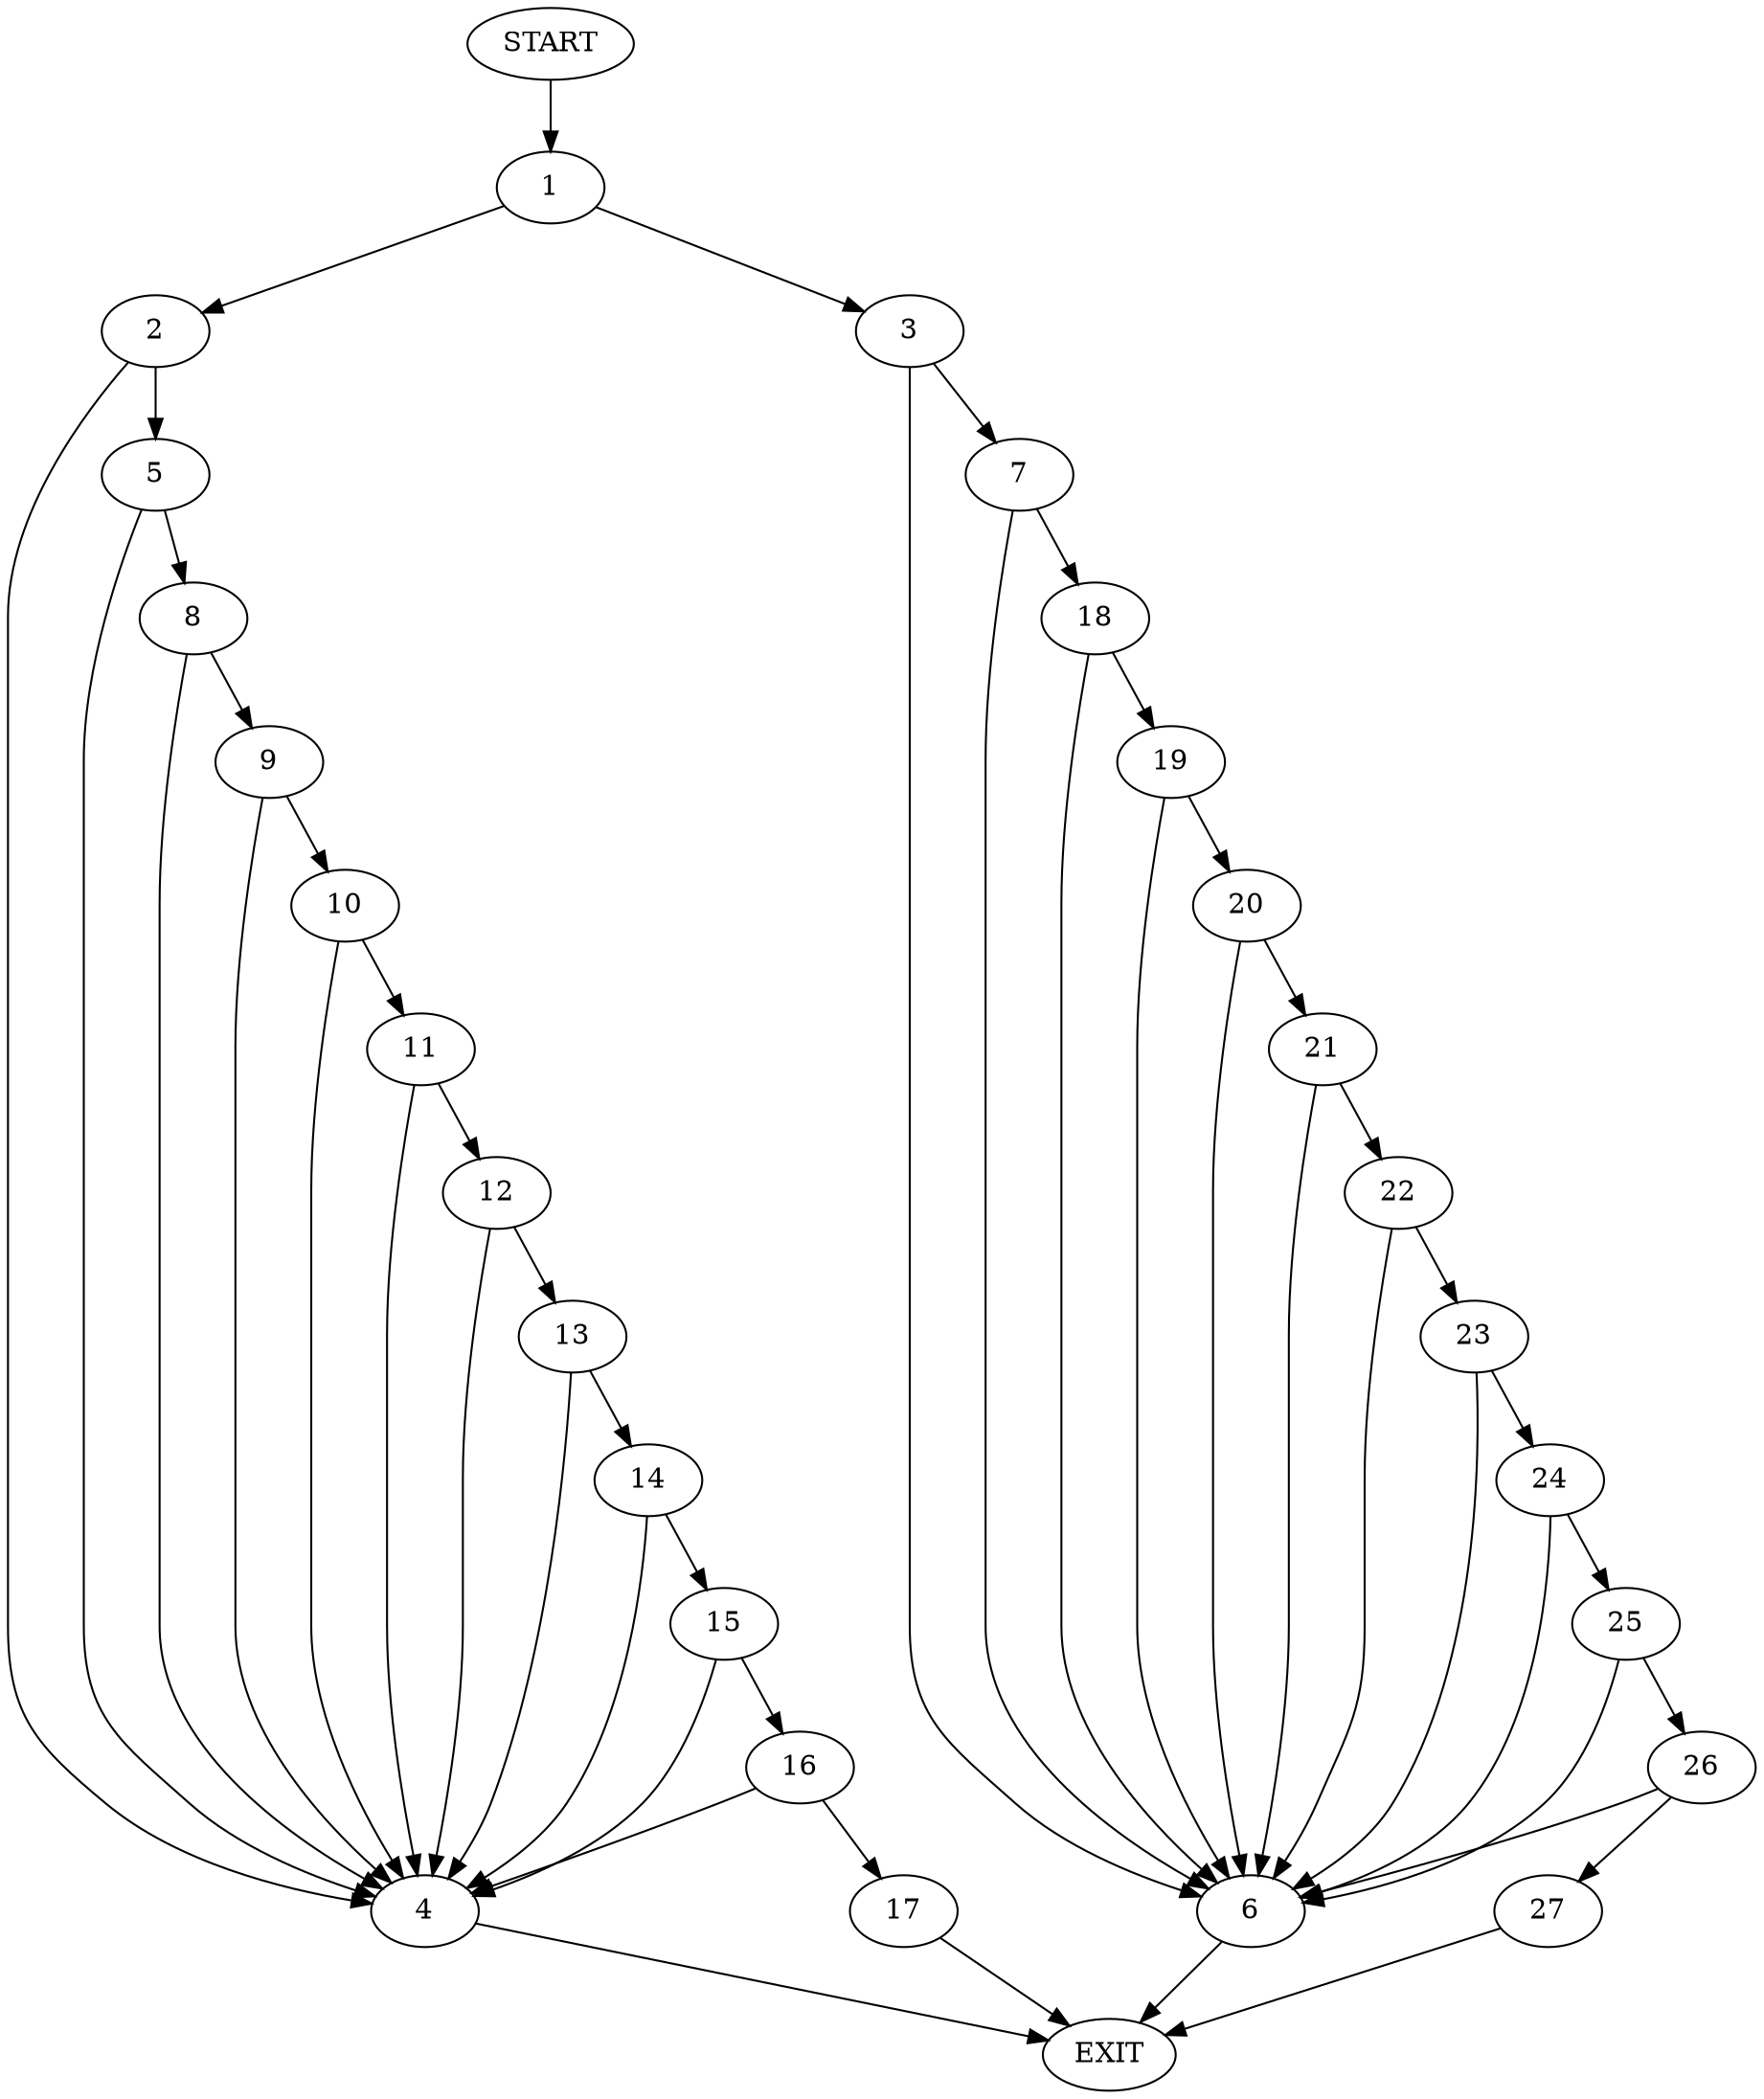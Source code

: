 digraph {
0 [label="START"]
28 [label="EXIT"]
0 -> 1
1 -> 2
1 -> 3
2 -> 4
2 -> 5
3 -> 6
3 -> 7
4 -> 28
5 -> 8
5 -> 4
8 -> 9
8 -> 4
9 -> 4
9 -> 10
10 -> 4
10 -> 11
11 -> 12
11 -> 4
12 -> 13
12 -> 4
13 -> 14
13 -> 4
14 -> 4
14 -> 15
15 -> 16
15 -> 4
16 -> 4
16 -> 17
17 -> 28
7 -> 6
7 -> 18
6 -> 28
18 -> 6
18 -> 19
19 -> 6
19 -> 20
20 -> 21
20 -> 6
21 -> 22
21 -> 6
22 -> 6
22 -> 23
23 -> 6
23 -> 24
24 -> 6
24 -> 25
25 -> 6
25 -> 26
26 -> 6
26 -> 27
27 -> 28
}
